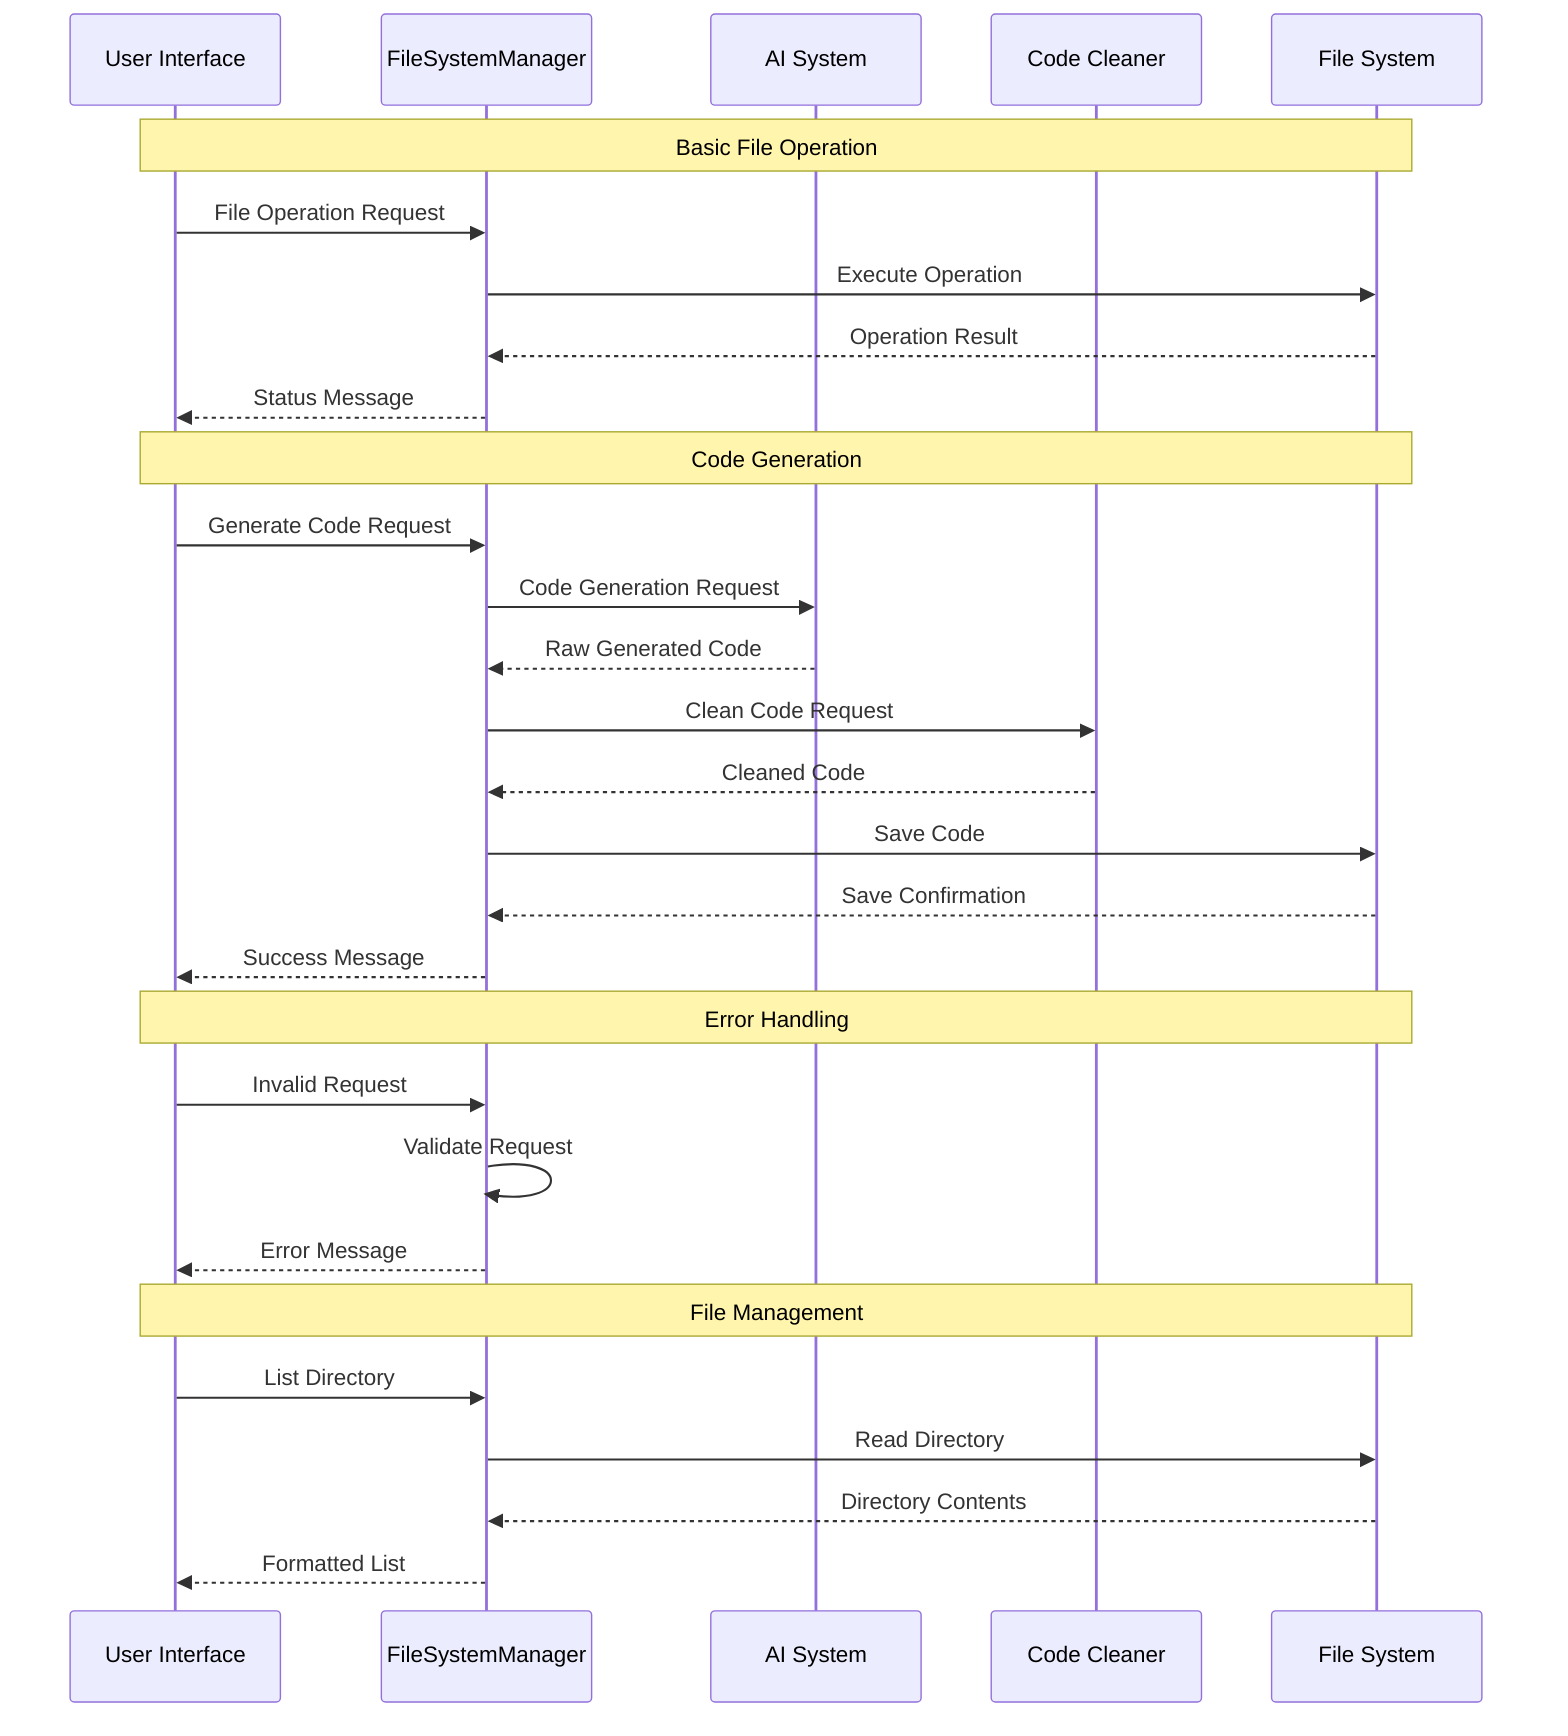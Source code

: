 sequenceDiagram
    participant UI as User Interface
    participant FS as FileSystemManager
    participant AI as AI System
    participant CC as Code Cleaner
    participant Disk as File System

    Note over UI,Disk: Basic File Operation
    UI->>FS: File Operation Request
    FS->>Disk: Execute Operation
    Disk-->>FS: Operation Result
    FS-->>UI: Status Message

    Note over UI,Disk: Code Generation
    UI->>FS: Generate Code Request
    FS->>AI: Code Generation Request
    AI-->>FS: Raw Generated Code
    FS->>CC: Clean Code Request
    CC-->>FS: Cleaned Code
    FS->>Disk: Save Code
    Disk-->>FS: Save Confirmation
    FS-->>UI: Success Message

    Note over UI,Disk: Error Handling
    UI->>FS: Invalid Request
    FS->>FS: Validate Request
    FS-->>UI: Error Message
    
    Note over UI,Disk: File Management
    UI->>FS: List Directory
    FS->>Disk: Read Directory
    Disk-->>FS: Directory Contents
    FS-->>UI: Formatted List